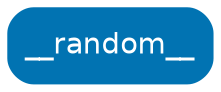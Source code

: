 digraph Tree {
	graph [bb="0,0,98,36"];
	node [color=gray,
		fillcolor=white,
		fontname=helvetica,
		label="\N",
		shape=box,
		style="filled, rounded"
	];
	edge [fontname=helvetica];
	0	[color="#0173b2",
		fillcolor="#0173b2",
		fontcolor=white,
		height=0.5,
		label=__random__,
		pos="49,18",
		width=1.3611];
}

